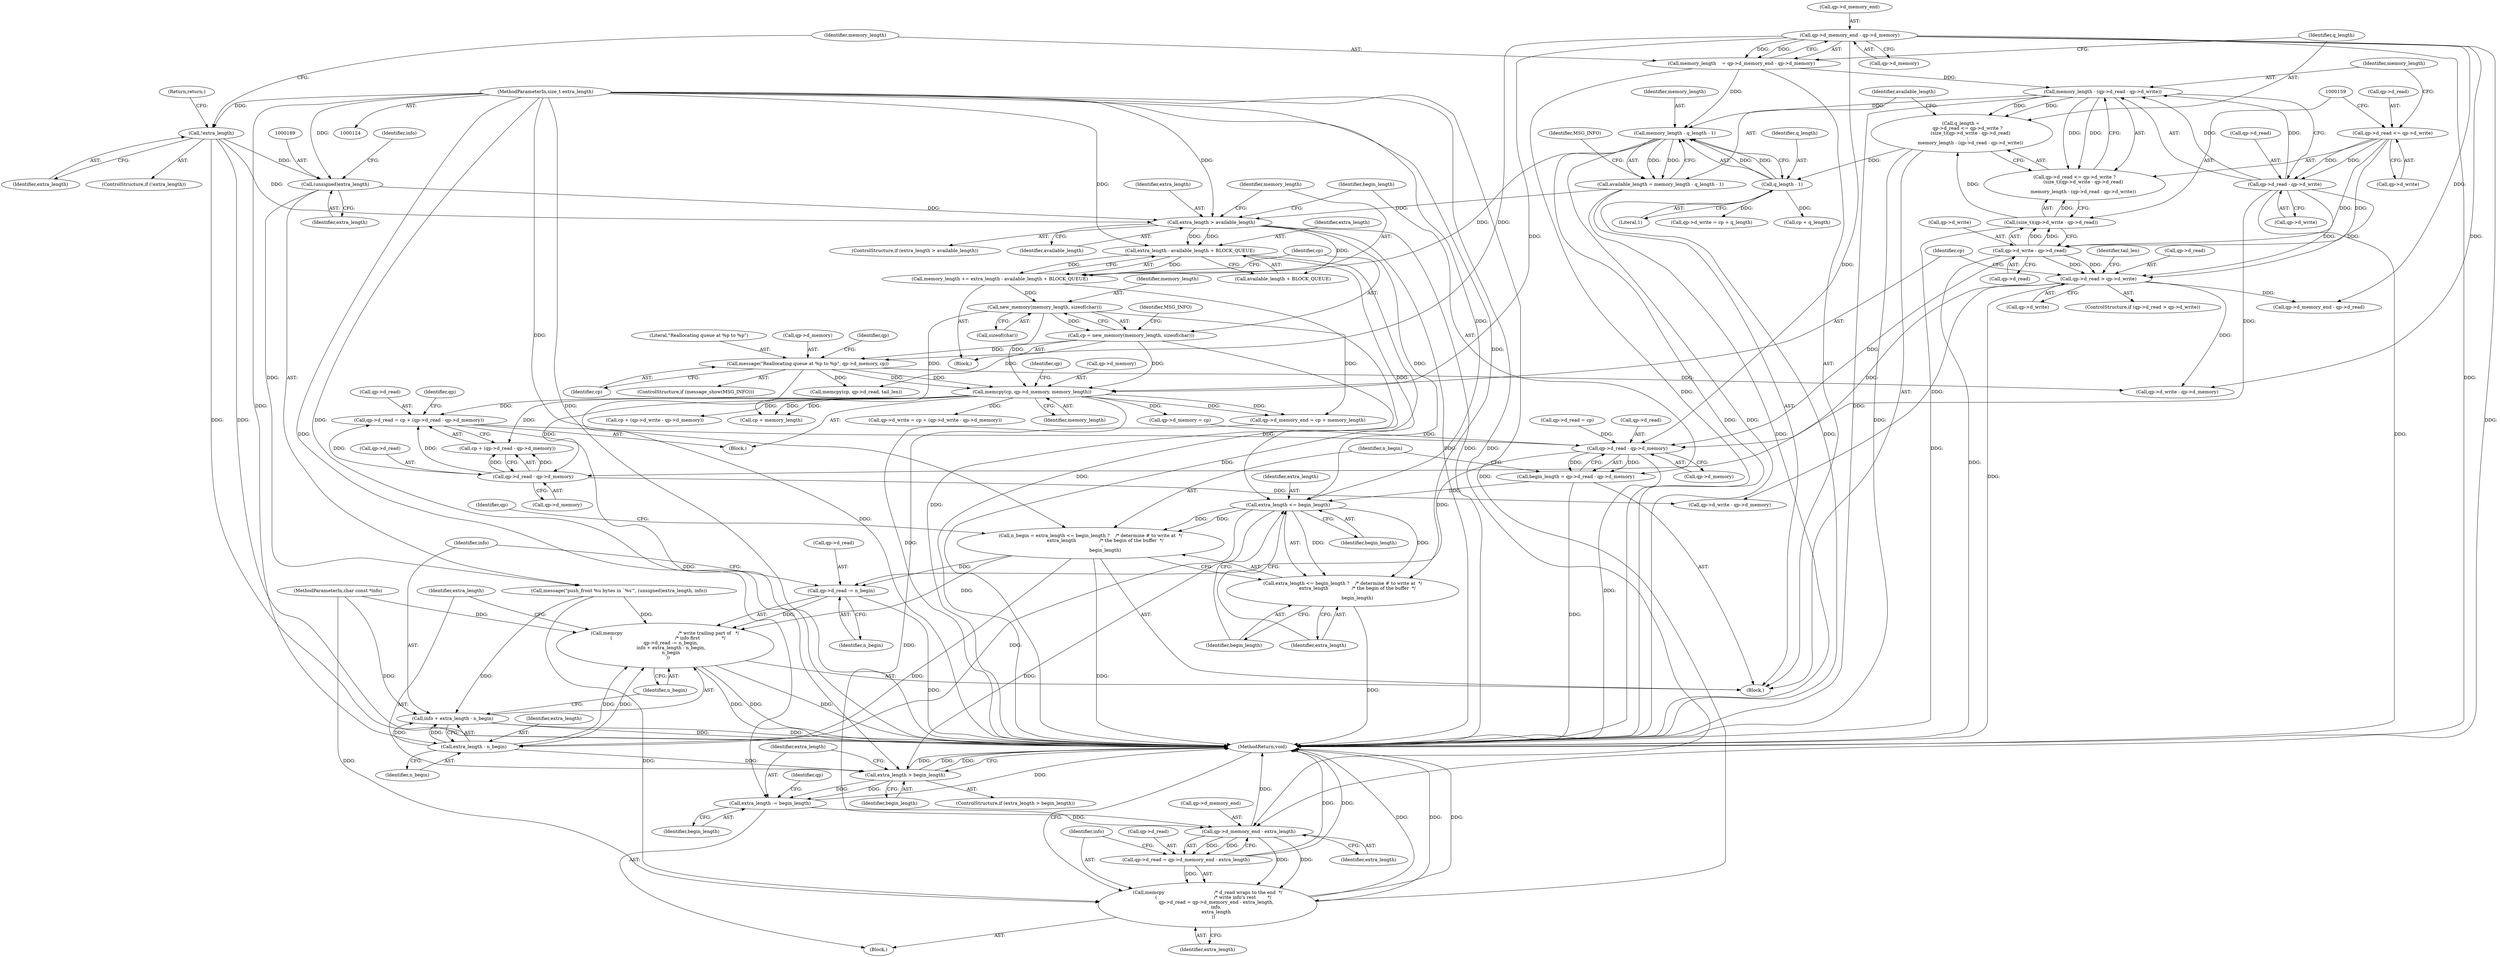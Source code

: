 digraph "0_yodl_fd85f8c94182558ff1480d06a236d6fb927979a3@API" {
"1000280" [label="(Call,qp->d_read = cp + (qp->d_read - qp->d_memory))"];
"1000274" [label="(Call,memcpy(cp, qp->d_memory, memory_length))"];
"1000213" [label="(Call,message(\"Reallocating queue at %p to %p\", qp->d_memory, cp))"];
"1000141" [label="(Call,qp->d_memory_end - qp->d_memory)"];
"1000204" [label="(Call,cp = new_memory(memory_length, sizeof(char)))"];
"1000206" [label="(Call,new_memory(memory_length, sizeof(char)))"];
"1000197" [label="(Call,memory_length += extra_length - available_length + BLOCK_QUEUE)"];
"1000199" [label="(Call,extra_length - available_length + BLOCK_QUEUE)"];
"1000193" [label="(Call,extra_length > available_length)"];
"1000188" [label="(Call,(unsigned)extra_length)"];
"1000136" [label="(Call,!extra_length)"];
"1000126" [label="(MethodParameterIn,size_t extra_length)"];
"1000176" [label="(Call,available_length = memory_length - q_length - 1)"];
"1000178" [label="(Call,memory_length - q_length - 1)"];
"1000167" [label="(Call,memory_length - (qp->d_read - qp->d_write))"];
"1000139" [label="(Call,memory_length    = qp->d_memory_end - qp->d_memory)"];
"1000169" [label="(Call,qp->d_read - qp->d_write)"];
"1000151" [label="(Call,qp->d_read <= qp->d_write)"];
"1000180" [label="(Call,q_length - 1)"];
"1000148" [label="(Call,q_length = \n        qp->d_read <= qp->d_write ?\n            (size_t)(qp->d_write - qp->d_read)\n        :\n            memory_length - (qp->d_read - qp->d_write))"];
"1000158" [label="(Call,(size_t)(qp->d_write - qp->d_read))"];
"1000160" [label="(Call,qp->d_write - qp->d_read)"];
"1000286" [label="(Call,qp->d_read - qp->d_memory)"];
"1000220" [label="(Call,qp->d_read > qp->d_write)"];
"1000324" [label="(Call,qp->d_read - qp->d_memory)"];
"1000322" [label="(Call,begin_length = qp->d_read - qp->d_memory)"];
"1000334" [label="(Call,extra_length <= begin_length)"];
"1000331" [label="(Call,n_begin = extra_length <= begin_length ?    /* determine # to write at  */\n                    extra_length                /* the begin of the buffer  */\n                :\n                    begin_length)"];
"1000339" [label="(Call,memcpy                                      /* write trailing part of   */\n    (                                           /* info first               */\n        qp->d_read -= n_begin,\n        info + extra_length - n_begin,\n        n_begin\n    ))"];
"1000340" [label="(Call,qp->d_read -= n_begin)"];
"1000347" [label="(Call,extra_length - n_begin)"];
"1000345" [label="(Call,info + extra_length - n_begin)"];
"1000352" [label="(Call,extra_length > begin_length)"];
"1000356" [label="(Call,extra_length -= begin_length)"];
"1000364" [label="(Call,qp->d_memory_end - extra_length)"];
"1000359" [label="(Call,memcpy                                  /* d_read wraps to the end  */\n        (                                       /* write info's rest        */\n            qp->d_read = qp->d_memory_end - extra_length,\n            info,\n            extra_length\n        ))"];
"1000360" [label="(Call,qp->d_read = qp->d_memory_end - extra_length)"];
"1000333" [label="(Call,extra_length <= begin_length ?    /* determine # to write at  */\n                    extra_length                /* the begin of the buffer  */\n                :\n                    begin_length)"];
"1000192" [label="(ControlStructure,if (extra_length > available_length))"];
"1000317" [label="(Call,qp->d_memory = cp)"];
"1000339" [label="(Call,memcpy                                      /* write trailing part of   */\n    (                                           /* info first               */\n        qp->d_read -= n_begin,\n        info + extra_length - n_begin,\n        n_begin\n    ))"];
"1000194" [label="(Identifier,extra_length)"];
"1000126" [label="(MethodParameterIn,size_t extra_length)"];
"1000369" [label="(Identifier,info)"];
"1000347" [label="(Call,extra_length - n_begin)"];
"1000322" [label="(Call,begin_length = qp->d_read - qp->d_memory)"];
"1000178" [label="(Call,memory_length - q_length - 1)"];
"1000290" [label="(Call,qp->d_memory)"];
"1000346" [label="(Identifier,info)"];
"1000361" [label="(Call,qp->d_read)"];
"1000353" [label="(Identifier,extra_length)"];
"1000286" [label="(Call,qp->d_read - qp->d_memory)"];
"1000151" [label="(Call,qp->d_read <= qp->d_write)"];
"1000213" [label="(Call,message(\"Reallocating queue at %p to %p\", qp->d_memory, cp))"];
"1000287" [label="(Call,qp->d_read)"];
"1000282" [label="(Identifier,qp)"];
"1000208" [label="(Call,sizeof(char))"];
"1000168" [label="(Identifier,memory_length)"];
"1000371" [label="(MethodReturn,void)"];
"1000224" [label="(Call,qp->d_write)"];
"1000161" [label="(Call,qp->d_write)"];
"1000186" [label="(Call,message(\"push_front %u bytes in `%s'\", (unsigned)extra_length, info))"];
"1000352" [label="(Call,extra_length > begin_length)"];
"1000176" [label="(Call,available_length = memory_length - q_length - 1)"];
"1000139" [label="(Call,memory_length    = qp->d_memory_end - qp->d_memory)"];
"1000359" [label="(Call,memcpy                                  /* d_read wraps to the end  */\n        (                                       /* write info's rest        */\n            qp->d_read = qp->d_memory_end - extra_length,\n            info,\n            extra_length\n        ))"];
"1000148" [label="(Call,q_length = \n        qp->d_read <= qp->d_write ?\n            (size_t)(qp->d_write - qp->d_read)\n        :\n            memory_length - (qp->d_read - qp->d_write))"];
"1000267" [label="(Call,qp->d_read = cp)"];
"1000368" [label="(Identifier,extra_length)"];
"1000145" [label="(Call,qp->d_memory)"];
"1000220" [label="(Call,qp->d_read > qp->d_write)"];
"1000127" [label="(MethodParameterIn,char const *info)"];
"1000196" [label="(Block,)"];
"1000341" [label="(Call,qp->d_read)"];
"1000128" [label="(Block,)"];
"1000274" [label="(Call,memcpy(cp, qp->d_memory, memory_length))"];
"1000336" [label="(Identifier,begin_length)"];
"1000360" [label="(Call,qp->d_read = qp->d_memory_end - extra_length)"];
"1000158" [label="(Call,(size_t)(qp->d_write - qp->d_read))"];
"1000295" [label="(Identifier,qp)"];
"1000199" [label="(Call,extra_length - available_length + BLOCK_QUEUE)"];
"1000264" [label="(Call,cp + q_length)"];
"1000280" [label="(Call,qp->d_read = cp + (qp->d_read - qp->d_memory))"];
"1000212" [label="(Identifier,MSG_INFO)"];
"1000190" [label="(Identifier,extra_length)"];
"1000200" [label="(Identifier,extra_length)"];
"1000281" [label="(Call,qp->d_read)"];
"1000197" [label="(Call,memory_length += extra_length - available_length + BLOCK_QUEUE)"];
"1000279" [label="(Identifier,memory_length)"];
"1000231" [label="(Call,qp->d_memory_end - qp->d_read)"];
"1000140" [label="(Identifier,memory_length)"];
"1000137" [label="(Identifier,extra_length)"];
"1000230" [label="(Identifier,tail_len)"];
"1000206" [label="(Call,new_memory(memory_length, sizeof(char)))"];
"1000351" [label="(ControlStructure,if (extra_length > begin_length))"];
"1000276" [label="(Call,qp->d_memory)"];
"1000323" [label="(Identifier,begin_length)"];
"1000344" [label="(Identifier,n_begin)"];
"1000273" [label="(Block,)"];
"1000275" [label="(Identifier,cp)"];
"1000215" [label="(Call,qp->d_memory)"];
"1000218" [label="(Identifier,cp)"];
"1000210" [label="(ControlStructure,if (message_show(MSG_INFO)))"];
"1000221" [label="(Call,qp->d_read)"];
"1000169" [label="(Call,qp->d_read - qp->d_write)"];
"1000185" [label="(Identifier,MSG_INFO)"];
"1000338" [label="(Identifier,begin_length)"];
"1000160" [label="(Call,qp->d_write - qp->d_read)"];
"1000205" [label="(Identifier,cp)"];
"1000193" [label="(Call,extra_length > available_length)"];
"1000332" [label="(Identifier,n_begin)"];
"1000177" [label="(Identifier,available_length)"];
"1000182" [label="(Literal,1)"];
"1000219" [label="(ControlStructure,if (qp->d_read > qp->d_write))"];
"1000222" [label="(Identifier,qp)"];
"1000138" [label="(Return,return;)"];
"1000141" [label="(Call,qp->d_memory_end - qp->d_memory)"];
"1000149" [label="(Identifier,q_length)"];
"1000155" [label="(Call,qp->d_write)"];
"1000195" [label="(Identifier,available_length)"];
"1000191" [label="(Identifier,info)"];
"1000135" [label="(ControlStructure,if (!extra_length))"];
"1000253" [label="(Call,qp->d_write - qp->d_memory)"];
"1000201" [label="(Call,available_length + BLOCK_QUEUE)"];
"1000357" [label="(Identifier,extra_length)"];
"1000170" [label="(Call,qp->d_read)"];
"1000299" [label="(Call,qp->d_write - qp->d_memory)"];
"1000328" [label="(Call,qp->d_memory)"];
"1000331" [label="(Call,n_begin = extra_length <= begin_length ?    /* determine # to write at  */\n                    extra_length                /* the begin of the buffer  */\n                :\n                    begin_length)"];
"1000350" [label="(Identifier,n_begin)"];
"1000297" [label="(Call,cp + (qp->d_write - qp->d_memory))"];
"1000349" [label="(Identifier,n_begin)"];
"1000198" [label="(Identifier,memory_length)"];
"1000325" [label="(Call,qp->d_read)"];
"1000334" [label="(Call,extra_length <= begin_length)"];
"1000355" [label="(Block,)"];
"1000324" [label="(Call,qp->d_read - qp->d_memory)"];
"1000333" [label="(Call,extra_length <= begin_length ?    /* determine # to write at  */\n                    extra_length                /* the begin of the buffer  */\n                :\n                    begin_length)"];
"1000364" [label="(Call,qp->d_memory_end - extra_length)"];
"1000150" [label="(Call,qp->d_read <= qp->d_write ?\n            (size_t)(qp->d_write - qp->d_read)\n        :\n            memory_length - (qp->d_read - qp->d_write))"];
"1000354" [label="(Identifier,begin_length)"];
"1000342" [label="(Identifier,qp)"];
"1000238" [label="(Call,memcpy(cp, qp->d_read, tail_len))"];
"1000142" [label="(Call,qp->d_memory_end)"];
"1000179" [label="(Identifier,memory_length)"];
"1000370" [label="(Identifier,extra_length)"];
"1000181" [label="(Identifier,q_length)"];
"1000214" [label="(Literal,\"Reallocating queue at %p to %p\")"];
"1000348" [label="(Identifier,extra_length)"];
"1000314" [label="(Call,cp + memory_length)"];
"1000188" [label="(Call,(unsigned)extra_length)"];
"1000340" [label="(Call,qp->d_read -= n_begin)"];
"1000310" [label="(Call,qp->d_memory_end = cp + memory_length)"];
"1000284" [label="(Call,cp + (qp->d_read - qp->d_memory))"];
"1000362" [label="(Identifier,qp)"];
"1000337" [label="(Identifier,extra_length)"];
"1000152" [label="(Call,qp->d_read)"];
"1000173" [label="(Call,qp->d_write)"];
"1000335" [label="(Identifier,extra_length)"];
"1000136" [label="(Call,!extra_length)"];
"1000358" [label="(Identifier,begin_length)"];
"1000164" [label="(Call,qp->d_read)"];
"1000260" [label="(Call,qp->d_write = cp + q_length)"];
"1000345" [label="(Call,info + extra_length - n_begin)"];
"1000180" [label="(Call,q_length - 1)"];
"1000207" [label="(Identifier,memory_length)"];
"1000204" [label="(Call,cp = new_memory(memory_length, sizeof(char)))"];
"1000365" [label="(Call,qp->d_memory_end)"];
"1000293" [label="(Call,qp->d_write = cp + (qp->d_write - qp->d_memory))"];
"1000356" [label="(Call,extra_length -= begin_length)"];
"1000167" [label="(Call,memory_length - (qp->d_read - qp->d_write))"];
"1000280" -> "1000273"  [label="AST: "];
"1000280" -> "1000284"  [label="CFG: "];
"1000281" -> "1000280"  [label="AST: "];
"1000284" -> "1000280"  [label="AST: "];
"1000295" -> "1000280"  [label="CFG: "];
"1000280" -> "1000371"  [label="DDG: "];
"1000274" -> "1000280"  [label="DDG: "];
"1000286" -> "1000280"  [label="DDG: "];
"1000286" -> "1000280"  [label="DDG: "];
"1000280" -> "1000324"  [label="DDG: "];
"1000274" -> "1000273"  [label="AST: "];
"1000274" -> "1000279"  [label="CFG: "];
"1000275" -> "1000274"  [label="AST: "];
"1000276" -> "1000274"  [label="AST: "];
"1000279" -> "1000274"  [label="AST: "];
"1000282" -> "1000274"  [label="CFG: "];
"1000274" -> "1000371"  [label="DDG: "];
"1000213" -> "1000274"  [label="DDG: "];
"1000213" -> "1000274"  [label="DDG: "];
"1000204" -> "1000274"  [label="DDG: "];
"1000141" -> "1000274"  [label="DDG: "];
"1000206" -> "1000274"  [label="DDG: "];
"1000274" -> "1000284"  [label="DDG: "];
"1000274" -> "1000286"  [label="DDG: "];
"1000274" -> "1000293"  [label="DDG: "];
"1000274" -> "1000297"  [label="DDG: "];
"1000274" -> "1000310"  [label="DDG: "];
"1000274" -> "1000310"  [label="DDG: "];
"1000274" -> "1000314"  [label="DDG: "];
"1000274" -> "1000314"  [label="DDG: "];
"1000274" -> "1000317"  [label="DDG: "];
"1000213" -> "1000210"  [label="AST: "];
"1000213" -> "1000218"  [label="CFG: "];
"1000214" -> "1000213"  [label="AST: "];
"1000215" -> "1000213"  [label="AST: "];
"1000218" -> "1000213"  [label="AST: "];
"1000222" -> "1000213"  [label="CFG: "];
"1000213" -> "1000371"  [label="DDG: "];
"1000141" -> "1000213"  [label="DDG: "];
"1000204" -> "1000213"  [label="DDG: "];
"1000213" -> "1000238"  [label="DDG: "];
"1000213" -> "1000253"  [label="DDG: "];
"1000141" -> "1000139"  [label="AST: "];
"1000141" -> "1000145"  [label="CFG: "];
"1000142" -> "1000141"  [label="AST: "];
"1000145" -> "1000141"  [label="AST: "];
"1000139" -> "1000141"  [label="CFG: "];
"1000141" -> "1000371"  [label="DDG: "];
"1000141" -> "1000139"  [label="DDG: "];
"1000141" -> "1000139"  [label="DDG: "];
"1000141" -> "1000231"  [label="DDG: "];
"1000141" -> "1000253"  [label="DDG: "];
"1000141" -> "1000324"  [label="DDG: "];
"1000141" -> "1000364"  [label="DDG: "];
"1000204" -> "1000196"  [label="AST: "];
"1000204" -> "1000206"  [label="CFG: "];
"1000205" -> "1000204"  [label="AST: "];
"1000206" -> "1000204"  [label="AST: "];
"1000212" -> "1000204"  [label="CFG: "];
"1000204" -> "1000371"  [label="DDG: "];
"1000206" -> "1000204"  [label="DDG: "];
"1000204" -> "1000238"  [label="DDG: "];
"1000206" -> "1000208"  [label="CFG: "];
"1000207" -> "1000206"  [label="AST: "];
"1000208" -> "1000206"  [label="AST: "];
"1000197" -> "1000206"  [label="DDG: "];
"1000206" -> "1000310"  [label="DDG: "];
"1000206" -> "1000314"  [label="DDG: "];
"1000197" -> "1000196"  [label="AST: "];
"1000197" -> "1000199"  [label="CFG: "];
"1000198" -> "1000197"  [label="AST: "];
"1000199" -> "1000197"  [label="AST: "];
"1000205" -> "1000197"  [label="CFG: "];
"1000197" -> "1000371"  [label="DDG: "];
"1000199" -> "1000197"  [label="DDG: "];
"1000199" -> "1000197"  [label="DDG: "];
"1000178" -> "1000197"  [label="DDG: "];
"1000199" -> "1000201"  [label="CFG: "];
"1000200" -> "1000199"  [label="AST: "];
"1000201" -> "1000199"  [label="AST: "];
"1000199" -> "1000371"  [label="DDG: "];
"1000193" -> "1000199"  [label="DDG: "];
"1000193" -> "1000199"  [label="DDG: "];
"1000126" -> "1000199"  [label="DDG: "];
"1000199" -> "1000334"  [label="DDG: "];
"1000193" -> "1000192"  [label="AST: "];
"1000193" -> "1000195"  [label="CFG: "];
"1000194" -> "1000193"  [label="AST: "];
"1000195" -> "1000193"  [label="AST: "];
"1000198" -> "1000193"  [label="CFG: "];
"1000323" -> "1000193"  [label="CFG: "];
"1000193" -> "1000371"  [label="DDG: "];
"1000193" -> "1000371"  [label="DDG: "];
"1000188" -> "1000193"  [label="DDG: "];
"1000136" -> "1000193"  [label="DDG: "];
"1000126" -> "1000193"  [label="DDG: "];
"1000176" -> "1000193"  [label="DDG: "];
"1000193" -> "1000201"  [label="DDG: "];
"1000193" -> "1000334"  [label="DDG: "];
"1000188" -> "1000186"  [label="AST: "];
"1000188" -> "1000190"  [label="CFG: "];
"1000189" -> "1000188"  [label="AST: "];
"1000190" -> "1000188"  [label="AST: "];
"1000191" -> "1000188"  [label="CFG: "];
"1000188" -> "1000186"  [label="DDG: "];
"1000136" -> "1000188"  [label="DDG: "];
"1000126" -> "1000188"  [label="DDG: "];
"1000136" -> "1000135"  [label="AST: "];
"1000136" -> "1000137"  [label="CFG: "];
"1000137" -> "1000136"  [label="AST: "];
"1000138" -> "1000136"  [label="CFG: "];
"1000140" -> "1000136"  [label="CFG: "];
"1000136" -> "1000371"  [label="DDG: "];
"1000136" -> "1000371"  [label="DDG: "];
"1000126" -> "1000136"  [label="DDG: "];
"1000126" -> "1000124"  [label="AST: "];
"1000126" -> "1000371"  [label="DDG: "];
"1000126" -> "1000331"  [label="DDG: "];
"1000126" -> "1000334"  [label="DDG: "];
"1000126" -> "1000333"  [label="DDG: "];
"1000126" -> "1000347"  [label="DDG: "];
"1000126" -> "1000352"  [label="DDG: "];
"1000126" -> "1000356"  [label="DDG: "];
"1000126" -> "1000364"  [label="DDG: "];
"1000126" -> "1000359"  [label="DDG: "];
"1000176" -> "1000128"  [label="AST: "];
"1000176" -> "1000178"  [label="CFG: "];
"1000177" -> "1000176"  [label="AST: "];
"1000178" -> "1000176"  [label="AST: "];
"1000185" -> "1000176"  [label="CFG: "];
"1000176" -> "1000371"  [label="DDG: "];
"1000178" -> "1000176"  [label="DDG: "];
"1000178" -> "1000176"  [label="DDG: "];
"1000178" -> "1000180"  [label="CFG: "];
"1000179" -> "1000178"  [label="AST: "];
"1000180" -> "1000178"  [label="AST: "];
"1000178" -> "1000371"  [label="DDG: "];
"1000178" -> "1000371"  [label="DDG: "];
"1000167" -> "1000178"  [label="DDG: "];
"1000139" -> "1000178"  [label="DDG: "];
"1000180" -> "1000178"  [label="DDG: "];
"1000180" -> "1000178"  [label="DDG: "];
"1000167" -> "1000150"  [label="AST: "];
"1000167" -> "1000169"  [label="CFG: "];
"1000168" -> "1000167"  [label="AST: "];
"1000169" -> "1000167"  [label="AST: "];
"1000150" -> "1000167"  [label="CFG: "];
"1000167" -> "1000371"  [label="DDG: "];
"1000167" -> "1000148"  [label="DDG: "];
"1000167" -> "1000148"  [label="DDG: "];
"1000167" -> "1000150"  [label="DDG: "];
"1000167" -> "1000150"  [label="DDG: "];
"1000139" -> "1000167"  [label="DDG: "];
"1000169" -> "1000167"  [label="DDG: "];
"1000169" -> "1000167"  [label="DDG: "];
"1000139" -> "1000128"  [label="AST: "];
"1000140" -> "1000139"  [label="AST: "];
"1000149" -> "1000139"  [label="CFG: "];
"1000139" -> "1000371"  [label="DDG: "];
"1000169" -> "1000173"  [label="CFG: "];
"1000170" -> "1000169"  [label="AST: "];
"1000173" -> "1000169"  [label="AST: "];
"1000169" -> "1000371"  [label="DDG: "];
"1000151" -> "1000169"  [label="DDG: "];
"1000151" -> "1000169"  [label="DDG: "];
"1000169" -> "1000220"  [label="DDG: "];
"1000169" -> "1000220"  [label="DDG: "];
"1000169" -> "1000324"  [label="DDG: "];
"1000151" -> "1000150"  [label="AST: "];
"1000151" -> "1000155"  [label="CFG: "];
"1000152" -> "1000151"  [label="AST: "];
"1000155" -> "1000151"  [label="AST: "];
"1000159" -> "1000151"  [label="CFG: "];
"1000168" -> "1000151"  [label="CFG: "];
"1000151" -> "1000160"  [label="DDG: "];
"1000151" -> "1000160"  [label="DDG: "];
"1000180" -> "1000182"  [label="CFG: "];
"1000181" -> "1000180"  [label="AST: "];
"1000182" -> "1000180"  [label="AST: "];
"1000180" -> "1000371"  [label="DDG: "];
"1000148" -> "1000180"  [label="DDG: "];
"1000180" -> "1000260"  [label="DDG: "];
"1000180" -> "1000264"  [label="DDG: "];
"1000148" -> "1000128"  [label="AST: "];
"1000148" -> "1000150"  [label="CFG: "];
"1000149" -> "1000148"  [label="AST: "];
"1000150" -> "1000148"  [label="AST: "];
"1000177" -> "1000148"  [label="CFG: "];
"1000148" -> "1000371"  [label="DDG: "];
"1000158" -> "1000148"  [label="DDG: "];
"1000158" -> "1000150"  [label="AST: "];
"1000158" -> "1000160"  [label="CFG: "];
"1000159" -> "1000158"  [label="AST: "];
"1000160" -> "1000158"  [label="AST: "];
"1000150" -> "1000158"  [label="CFG: "];
"1000158" -> "1000371"  [label="DDG: "];
"1000158" -> "1000150"  [label="DDG: "];
"1000160" -> "1000158"  [label="DDG: "];
"1000160" -> "1000158"  [label="DDG: "];
"1000160" -> "1000164"  [label="CFG: "];
"1000161" -> "1000160"  [label="AST: "];
"1000164" -> "1000160"  [label="AST: "];
"1000160" -> "1000371"  [label="DDG: "];
"1000160" -> "1000220"  [label="DDG: "];
"1000160" -> "1000220"  [label="DDG: "];
"1000160" -> "1000324"  [label="DDG: "];
"1000286" -> "1000284"  [label="AST: "];
"1000286" -> "1000290"  [label="CFG: "];
"1000287" -> "1000286"  [label="AST: "];
"1000290" -> "1000286"  [label="AST: "];
"1000284" -> "1000286"  [label="CFG: "];
"1000286" -> "1000284"  [label="DDG: "];
"1000286" -> "1000284"  [label="DDG: "];
"1000220" -> "1000286"  [label="DDG: "];
"1000286" -> "1000299"  [label="DDG: "];
"1000220" -> "1000219"  [label="AST: "];
"1000220" -> "1000224"  [label="CFG: "];
"1000221" -> "1000220"  [label="AST: "];
"1000224" -> "1000220"  [label="AST: "];
"1000230" -> "1000220"  [label="CFG: "];
"1000275" -> "1000220"  [label="CFG: "];
"1000220" -> "1000371"  [label="DDG: "];
"1000220" -> "1000231"  [label="DDG: "];
"1000220" -> "1000253"  [label="DDG: "];
"1000220" -> "1000299"  [label="DDG: "];
"1000324" -> "1000322"  [label="AST: "];
"1000324" -> "1000328"  [label="CFG: "];
"1000325" -> "1000324"  [label="AST: "];
"1000328" -> "1000324"  [label="AST: "];
"1000322" -> "1000324"  [label="CFG: "];
"1000324" -> "1000371"  [label="DDG: "];
"1000324" -> "1000322"  [label="DDG: "];
"1000324" -> "1000322"  [label="DDG: "];
"1000267" -> "1000324"  [label="DDG: "];
"1000317" -> "1000324"  [label="DDG: "];
"1000324" -> "1000340"  [label="DDG: "];
"1000322" -> "1000128"  [label="AST: "];
"1000323" -> "1000322"  [label="AST: "];
"1000332" -> "1000322"  [label="CFG: "];
"1000322" -> "1000371"  [label="DDG: "];
"1000322" -> "1000334"  [label="DDG: "];
"1000334" -> "1000333"  [label="AST: "];
"1000334" -> "1000336"  [label="CFG: "];
"1000335" -> "1000334"  [label="AST: "];
"1000336" -> "1000334"  [label="AST: "];
"1000337" -> "1000334"  [label="CFG: "];
"1000338" -> "1000334"  [label="CFG: "];
"1000334" -> "1000331"  [label="DDG: "];
"1000334" -> "1000331"  [label="DDG: "];
"1000334" -> "1000333"  [label="DDG: "];
"1000334" -> "1000333"  [label="DDG: "];
"1000334" -> "1000347"  [label="DDG: "];
"1000334" -> "1000352"  [label="DDG: "];
"1000331" -> "1000128"  [label="AST: "];
"1000331" -> "1000333"  [label="CFG: "];
"1000332" -> "1000331"  [label="AST: "];
"1000333" -> "1000331"  [label="AST: "];
"1000342" -> "1000331"  [label="CFG: "];
"1000331" -> "1000371"  [label="DDG: "];
"1000331" -> "1000339"  [label="DDG: "];
"1000331" -> "1000340"  [label="DDG: "];
"1000331" -> "1000347"  [label="DDG: "];
"1000339" -> "1000128"  [label="AST: "];
"1000339" -> "1000350"  [label="CFG: "];
"1000340" -> "1000339"  [label="AST: "];
"1000345" -> "1000339"  [label="AST: "];
"1000350" -> "1000339"  [label="AST: "];
"1000353" -> "1000339"  [label="CFG: "];
"1000339" -> "1000371"  [label="DDG: "];
"1000339" -> "1000371"  [label="DDG: "];
"1000339" -> "1000371"  [label="DDG: "];
"1000340" -> "1000339"  [label="DDG: "];
"1000186" -> "1000339"  [label="DDG: "];
"1000127" -> "1000339"  [label="DDG: "];
"1000347" -> "1000339"  [label="DDG: "];
"1000347" -> "1000339"  [label="DDG: "];
"1000340" -> "1000344"  [label="CFG: "];
"1000341" -> "1000340"  [label="AST: "];
"1000344" -> "1000340"  [label="AST: "];
"1000346" -> "1000340"  [label="CFG: "];
"1000340" -> "1000371"  [label="DDG: "];
"1000347" -> "1000345"  [label="AST: "];
"1000347" -> "1000349"  [label="CFG: "];
"1000348" -> "1000347"  [label="AST: "];
"1000349" -> "1000347"  [label="AST: "];
"1000345" -> "1000347"  [label="CFG: "];
"1000347" -> "1000345"  [label="DDG: "];
"1000347" -> "1000345"  [label="DDG: "];
"1000347" -> "1000352"  [label="DDG: "];
"1000346" -> "1000345"  [label="AST: "];
"1000350" -> "1000345"  [label="CFG: "];
"1000345" -> "1000371"  [label="DDG: "];
"1000345" -> "1000371"  [label="DDG: "];
"1000186" -> "1000345"  [label="DDG: "];
"1000127" -> "1000345"  [label="DDG: "];
"1000352" -> "1000351"  [label="AST: "];
"1000352" -> "1000354"  [label="CFG: "];
"1000353" -> "1000352"  [label="AST: "];
"1000354" -> "1000352"  [label="AST: "];
"1000357" -> "1000352"  [label="CFG: "];
"1000371" -> "1000352"  [label="CFG: "];
"1000352" -> "1000371"  [label="DDG: "];
"1000352" -> "1000371"  [label="DDG: "];
"1000352" -> "1000371"  [label="DDG: "];
"1000352" -> "1000356"  [label="DDG: "];
"1000352" -> "1000356"  [label="DDG: "];
"1000356" -> "1000355"  [label="AST: "];
"1000356" -> "1000358"  [label="CFG: "];
"1000357" -> "1000356"  [label="AST: "];
"1000358" -> "1000356"  [label="AST: "];
"1000362" -> "1000356"  [label="CFG: "];
"1000356" -> "1000371"  [label="DDG: "];
"1000356" -> "1000364"  [label="DDG: "];
"1000364" -> "1000360"  [label="AST: "];
"1000364" -> "1000368"  [label="CFG: "];
"1000365" -> "1000364"  [label="AST: "];
"1000368" -> "1000364"  [label="AST: "];
"1000360" -> "1000364"  [label="CFG: "];
"1000364" -> "1000371"  [label="DDG: "];
"1000364" -> "1000359"  [label="DDG: "];
"1000364" -> "1000359"  [label="DDG: "];
"1000364" -> "1000360"  [label="DDG: "];
"1000364" -> "1000360"  [label="DDG: "];
"1000310" -> "1000364"  [label="DDG: "];
"1000359" -> "1000355"  [label="AST: "];
"1000359" -> "1000370"  [label="CFG: "];
"1000360" -> "1000359"  [label="AST: "];
"1000369" -> "1000359"  [label="AST: "];
"1000370" -> "1000359"  [label="AST: "];
"1000371" -> "1000359"  [label="CFG: "];
"1000359" -> "1000371"  [label="DDG: "];
"1000359" -> "1000371"  [label="DDG: "];
"1000359" -> "1000371"  [label="DDG: "];
"1000360" -> "1000359"  [label="DDG: "];
"1000127" -> "1000359"  [label="DDG: "];
"1000186" -> "1000359"  [label="DDG: "];
"1000361" -> "1000360"  [label="AST: "];
"1000369" -> "1000360"  [label="CFG: "];
"1000360" -> "1000371"  [label="DDG: "];
"1000360" -> "1000371"  [label="DDG: "];
"1000333" -> "1000337"  [label="CFG: "];
"1000333" -> "1000338"  [label="CFG: "];
"1000337" -> "1000333"  [label="AST: "];
"1000338" -> "1000333"  [label="AST: "];
"1000333" -> "1000371"  [label="DDG: "];
}
